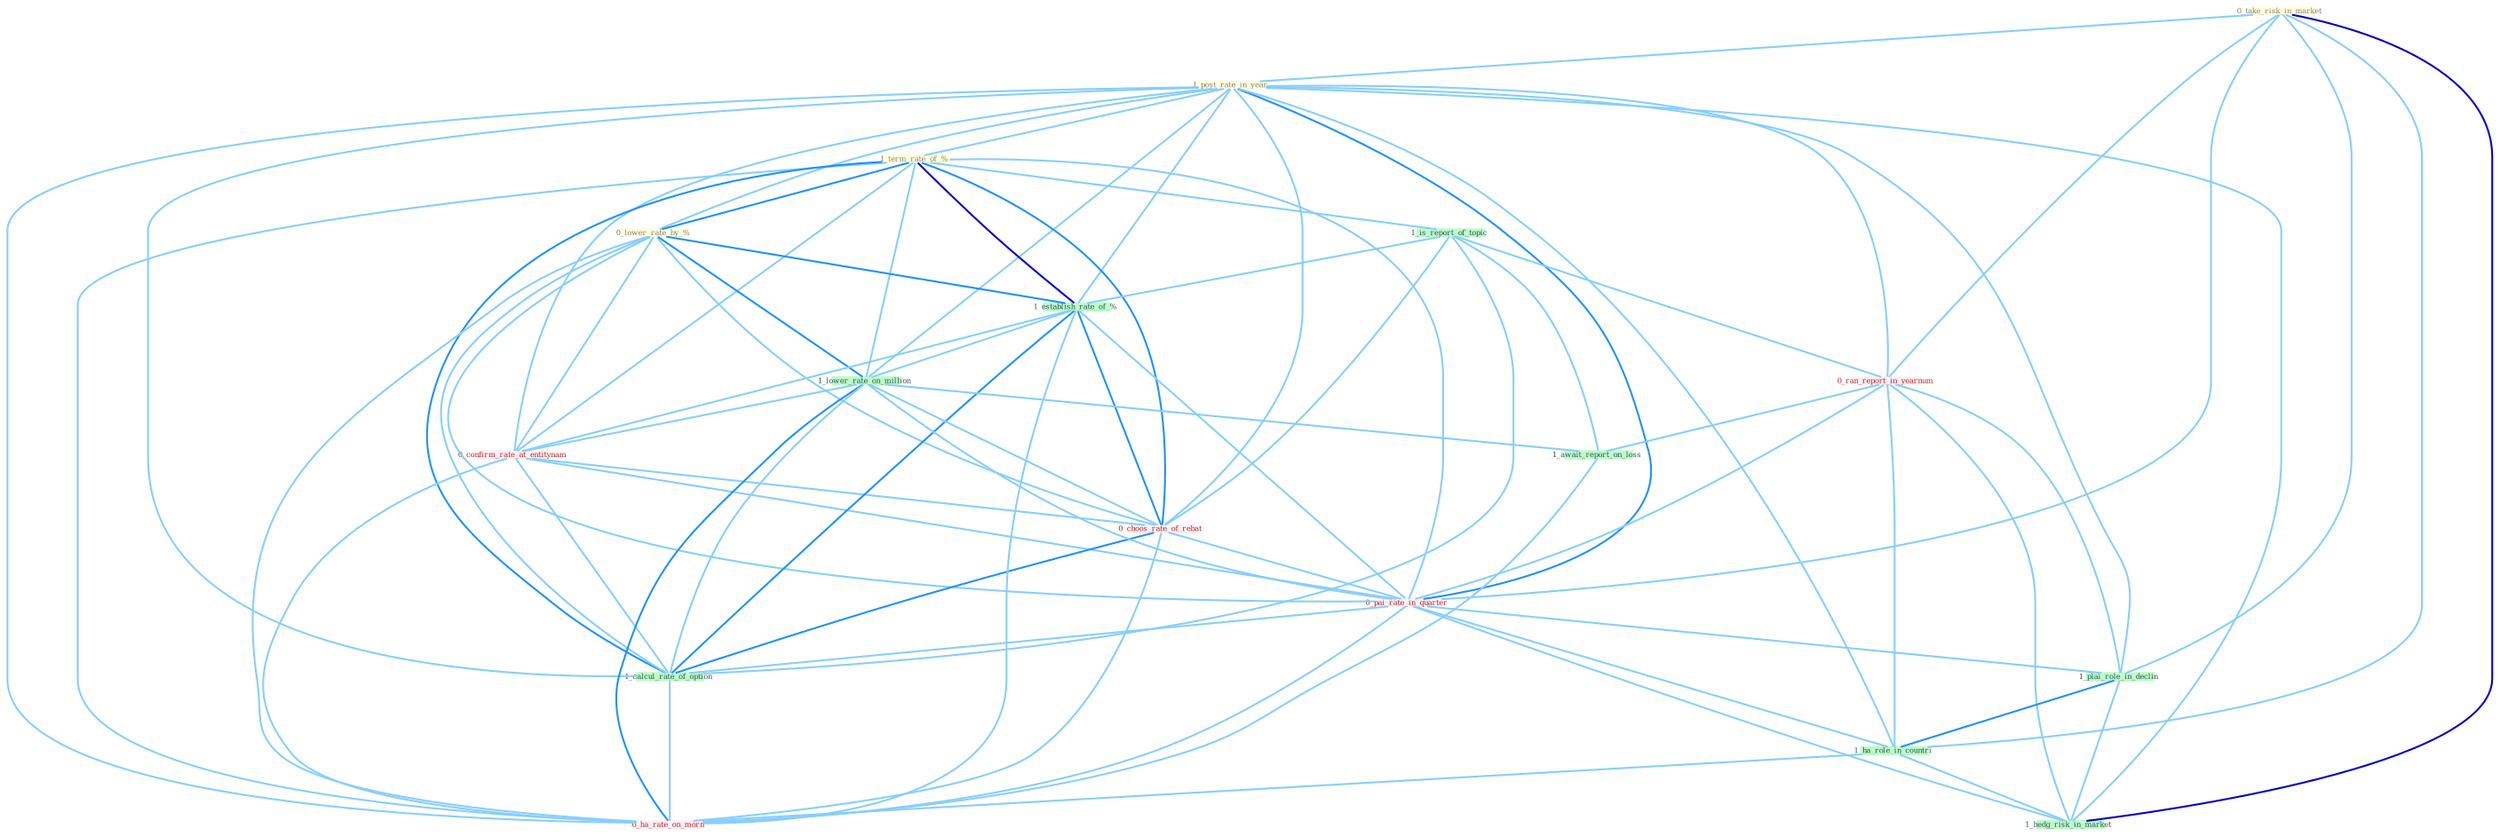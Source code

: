 Graph G{ 
    node
    [shape=polygon,style=filled,width=.5,height=.06,color="#BDFCC9",fixedsize=true,fontsize=4,
    fontcolor="#2f4f4f"];
    {node
    [color="#ffffe0", fontcolor="#8b7d6b"] "0_take_risk_in_market " "1_post_rate_in_year " "1_term_rate_of_% " "0_lower_rate_by_% "}
{node [color="#fff0f5", fontcolor="#b22222"] "0_ran_report_in_yearnum " "0_confirm_rate_at_entitynam " "0_choos_rate_of_rebat " "0_pai_rate_in_quarter " "0_ha_rate_on_morn "}
edge [color="#B0E2FF"];

	"0_take_risk_in_market " -- "1_post_rate_in_year " [w="1", color="#87cefa" ];
	"0_take_risk_in_market " -- "0_ran_report_in_yearnum " [w="1", color="#87cefa" ];
	"0_take_risk_in_market " -- "0_pai_rate_in_quarter " [w="1", color="#87cefa" ];
	"0_take_risk_in_market " -- "1_plai_role_in_declin " [w="1", color="#87cefa" ];
	"0_take_risk_in_market " -- "1_ha_role_in_countri " [w="1", color="#87cefa" ];
	"0_take_risk_in_market " -- "1_hedg_risk_in_market " [w="3", color="#0000cd" , len=0.6];
	"1_post_rate_in_year " -- "1_term_rate_of_% " [w="1", color="#87cefa" ];
	"1_post_rate_in_year " -- "0_lower_rate_by_% " [w="1", color="#87cefa" ];
	"1_post_rate_in_year " -- "0_ran_report_in_yearnum " [w="1", color="#87cefa" ];
	"1_post_rate_in_year " -- "1_establish_rate_of_% " [w="1", color="#87cefa" ];
	"1_post_rate_in_year " -- "1_lower_rate_on_million " [w="1", color="#87cefa" ];
	"1_post_rate_in_year " -- "0_confirm_rate_at_entitynam " [w="1", color="#87cefa" ];
	"1_post_rate_in_year " -- "0_choos_rate_of_rebat " [w="1", color="#87cefa" ];
	"1_post_rate_in_year " -- "0_pai_rate_in_quarter " [w="2", color="#1e90ff" , len=0.8];
	"1_post_rate_in_year " -- "1_calcul_rate_of_option " [w="1", color="#87cefa" ];
	"1_post_rate_in_year " -- "1_plai_role_in_declin " [w="1", color="#87cefa" ];
	"1_post_rate_in_year " -- "1_ha_role_in_countri " [w="1", color="#87cefa" ];
	"1_post_rate_in_year " -- "1_hedg_risk_in_market " [w="1", color="#87cefa" ];
	"1_post_rate_in_year " -- "0_ha_rate_on_morn " [w="1", color="#87cefa" ];
	"1_term_rate_of_% " -- "0_lower_rate_by_% " [w="2", color="#1e90ff" , len=0.8];
	"1_term_rate_of_% " -- "1_is_report_of_topic " [w="1", color="#87cefa" ];
	"1_term_rate_of_% " -- "1_establish_rate_of_% " [w="3", color="#0000cd" , len=0.6];
	"1_term_rate_of_% " -- "1_lower_rate_on_million " [w="1", color="#87cefa" ];
	"1_term_rate_of_% " -- "0_confirm_rate_at_entitynam " [w="1", color="#87cefa" ];
	"1_term_rate_of_% " -- "0_choos_rate_of_rebat " [w="2", color="#1e90ff" , len=0.8];
	"1_term_rate_of_% " -- "0_pai_rate_in_quarter " [w="1", color="#87cefa" ];
	"1_term_rate_of_% " -- "1_calcul_rate_of_option " [w="2", color="#1e90ff" , len=0.8];
	"1_term_rate_of_% " -- "0_ha_rate_on_morn " [w="1", color="#87cefa" ];
	"0_lower_rate_by_% " -- "1_establish_rate_of_% " [w="2", color="#1e90ff" , len=0.8];
	"0_lower_rate_by_% " -- "1_lower_rate_on_million " [w="2", color="#1e90ff" , len=0.8];
	"0_lower_rate_by_% " -- "0_confirm_rate_at_entitynam " [w="1", color="#87cefa" ];
	"0_lower_rate_by_% " -- "0_choos_rate_of_rebat " [w="1", color="#87cefa" ];
	"0_lower_rate_by_% " -- "0_pai_rate_in_quarter " [w="1", color="#87cefa" ];
	"0_lower_rate_by_% " -- "1_calcul_rate_of_option " [w="1", color="#87cefa" ];
	"0_lower_rate_by_% " -- "0_ha_rate_on_morn " [w="1", color="#87cefa" ];
	"1_is_report_of_topic " -- "0_ran_report_in_yearnum " [w="1", color="#87cefa" ];
	"1_is_report_of_topic " -- "1_establish_rate_of_% " [w="1", color="#87cefa" ];
	"1_is_report_of_topic " -- "1_await_report_on_loss " [w="1", color="#87cefa" ];
	"1_is_report_of_topic " -- "0_choos_rate_of_rebat " [w="1", color="#87cefa" ];
	"1_is_report_of_topic " -- "1_calcul_rate_of_option " [w="1", color="#87cefa" ];
	"0_ran_report_in_yearnum " -- "1_await_report_on_loss " [w="1", color="#87cefa" ];
	"0_ran_report_in_yearnum " -- "0_pai_rate_in_quarter " [w="1", color="#87cefa" ];
	"0_ran_report_in_yearnum " -- "1_plai_role_in_declin " [w="1", color="#87cefa" ];
	"0_ran_report_in_yearnum " -- "1_ha_role_in_countri " [w="1", color="#87cefa" ];
	"0_ran_report_in_yearnum " -- "1_hedg_risk_in_market " [w="1", color="#87cefa" ];
	"1_establish_rate_of_% " -- "1_lower_rate_on_million " [w="1", color="#87cefa" ];
	"1_establish_rate_of_% " -- "0_confirm_rate_at_entitynam " [w="1", color="#87cefa" ];
	"1_establish_rate_of_% " -- "0_choos_rate_of_rebat " [w="2", color="#1e90ff" , len=0.8];
	"1_establish_rate_of_% " -- "0_pai_rate_in_quarter " [w="1", color="#87cefa" ];
	"1_establish_rate_of_% " -- "1_calcul_rate_of_option " [w="2", color="#1e90ff" , len=0.8];
	"1_establish_rate_of_% " -- "0_ha_rate_on_morn " [w="1", color="#87cefa" ];
	"1_lower_rate_on_million " -- "1_await_report_on_loss " [w="1", color="#87cefa" ];
	"1_lower_rate_on_million " -- "0_confirm_rate_at_entitynam " [w="1", color="#87cefa" ];
	"1_lower_rate_on_million " -- "0_choos_rate_of_rebat " [w="1", color="#87cefa" ];
	"1_lower_rate_on_million " -- "0_pai_rate_in_quarter " [w="1", color="#87cefa" ];
	"1_lower_rate_on_million " -- "1_calcul_rate_of_option " [w="1", color="#87cefa" ];
	"1_lower_rate_on_million " -- "0_ha_rate_on_morn " [w="2", color="#1e90ff" , len=0.8];
	"1_await_report_on_loss " -- "0_ha_rate_on_morn " [w="1", color="#87cefa" ];
	"0_confirm_rate_at_entitynam " -- "0_choos_rate_of_rebat " [w="1", color="#87cefa" ];
	"0_confirm_rate_at_entitynam " -- "0_pai_rate_in_quarter " [w="1", color="#87cefa" ];
	"0_confirm_rate_at_entitynam " -- "1_calcul_rate_of_option " [w="1", color="#87cefa" ];
	"0_confirm_rate_at_entitynam " -- "0_ha_rate_on_morn " [w="1", color="#87cefa" ];
	"0_choos_rate_of_rebat " -- "0_pai_rate_in_quarter " [w="1", color="#87cefa" ];
	"0_choos_rate_of_rebat " -- "1_calcul_rate_of_option " [w="2", color="#1e90ff" , len=0.8];
	"0_choos_rate_of_rebat " -- "0_ha_rate_on_morn " [w="1", color="#87cefa" ];
	"0_pai_rate_in_quarter " -- "1_calcul_rate_of_option " [w="1", color="#87cefa" ];
	"0_pai_rate_in_quarter " -- "1_plai_role_in_declin " [w="1", color="#87cefa" ];
	"0_pai_rate_in_quarter " -- "1_ha_role_in_countri " [w="1", color="#87cefa" ];
	"0_pai_rate_in_quarter " -- "1_hedg_risk_in_market " [w="1", color="#87cefa" ];
	"0_pai_rate_in_quarter " -- "0_ha_rate_on_morn " [w="1", color="#87cefa" ];
	"1_calcul_rate_of_option " -- "0_ha_rate_on_morn " [w="1", color="#87cefa" ];
	"1_plai_role_in_declin " -- "1_ha_role_in_countri " [w="2", color="#1e90ff" , len=0.8];
	"1_plai_role_in_declin " -- "1_hedg_risk_in_market " [w="1", color="#87cefa" ];
	"1_ha_role_in_countri " -- "1_hedg_risk_in_market " [w="1", color="#87cefa" ];
	"1_ha_role_in_countri " -- "0_ha_rate_on_morn " [w="1", color="#87cefa" ];
}